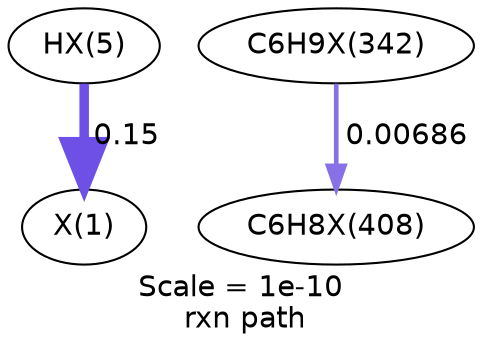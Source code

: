 digraph reaction_paths {
center=1;
s17 -> s16[fontname="Helvetica", style="setlinewidth(4.57)", arrowsize=2.28, color="0.7, 0.65, 0.9"
, label=" 0.15"];
s39 -> s43[fontname="Helvetica", style="setlinewidth(2.24)", arrowsize=1.12, color="0.7, 0.507, 0.9"
, label=" 0.00686"];
s16 [ fontname="Helvetica", label="X(1)"];
s17 [ fontname="Helvetica", label="HX(5)"];
s39 [ fontname="Helvetica", label="C6H9X(342)"];
s43 [ fontname="Helvetica", label="C6H8X(408)"];
 label = "Scale = 1e-10\l rxn path";
 fontname = "Helvetica";
}
